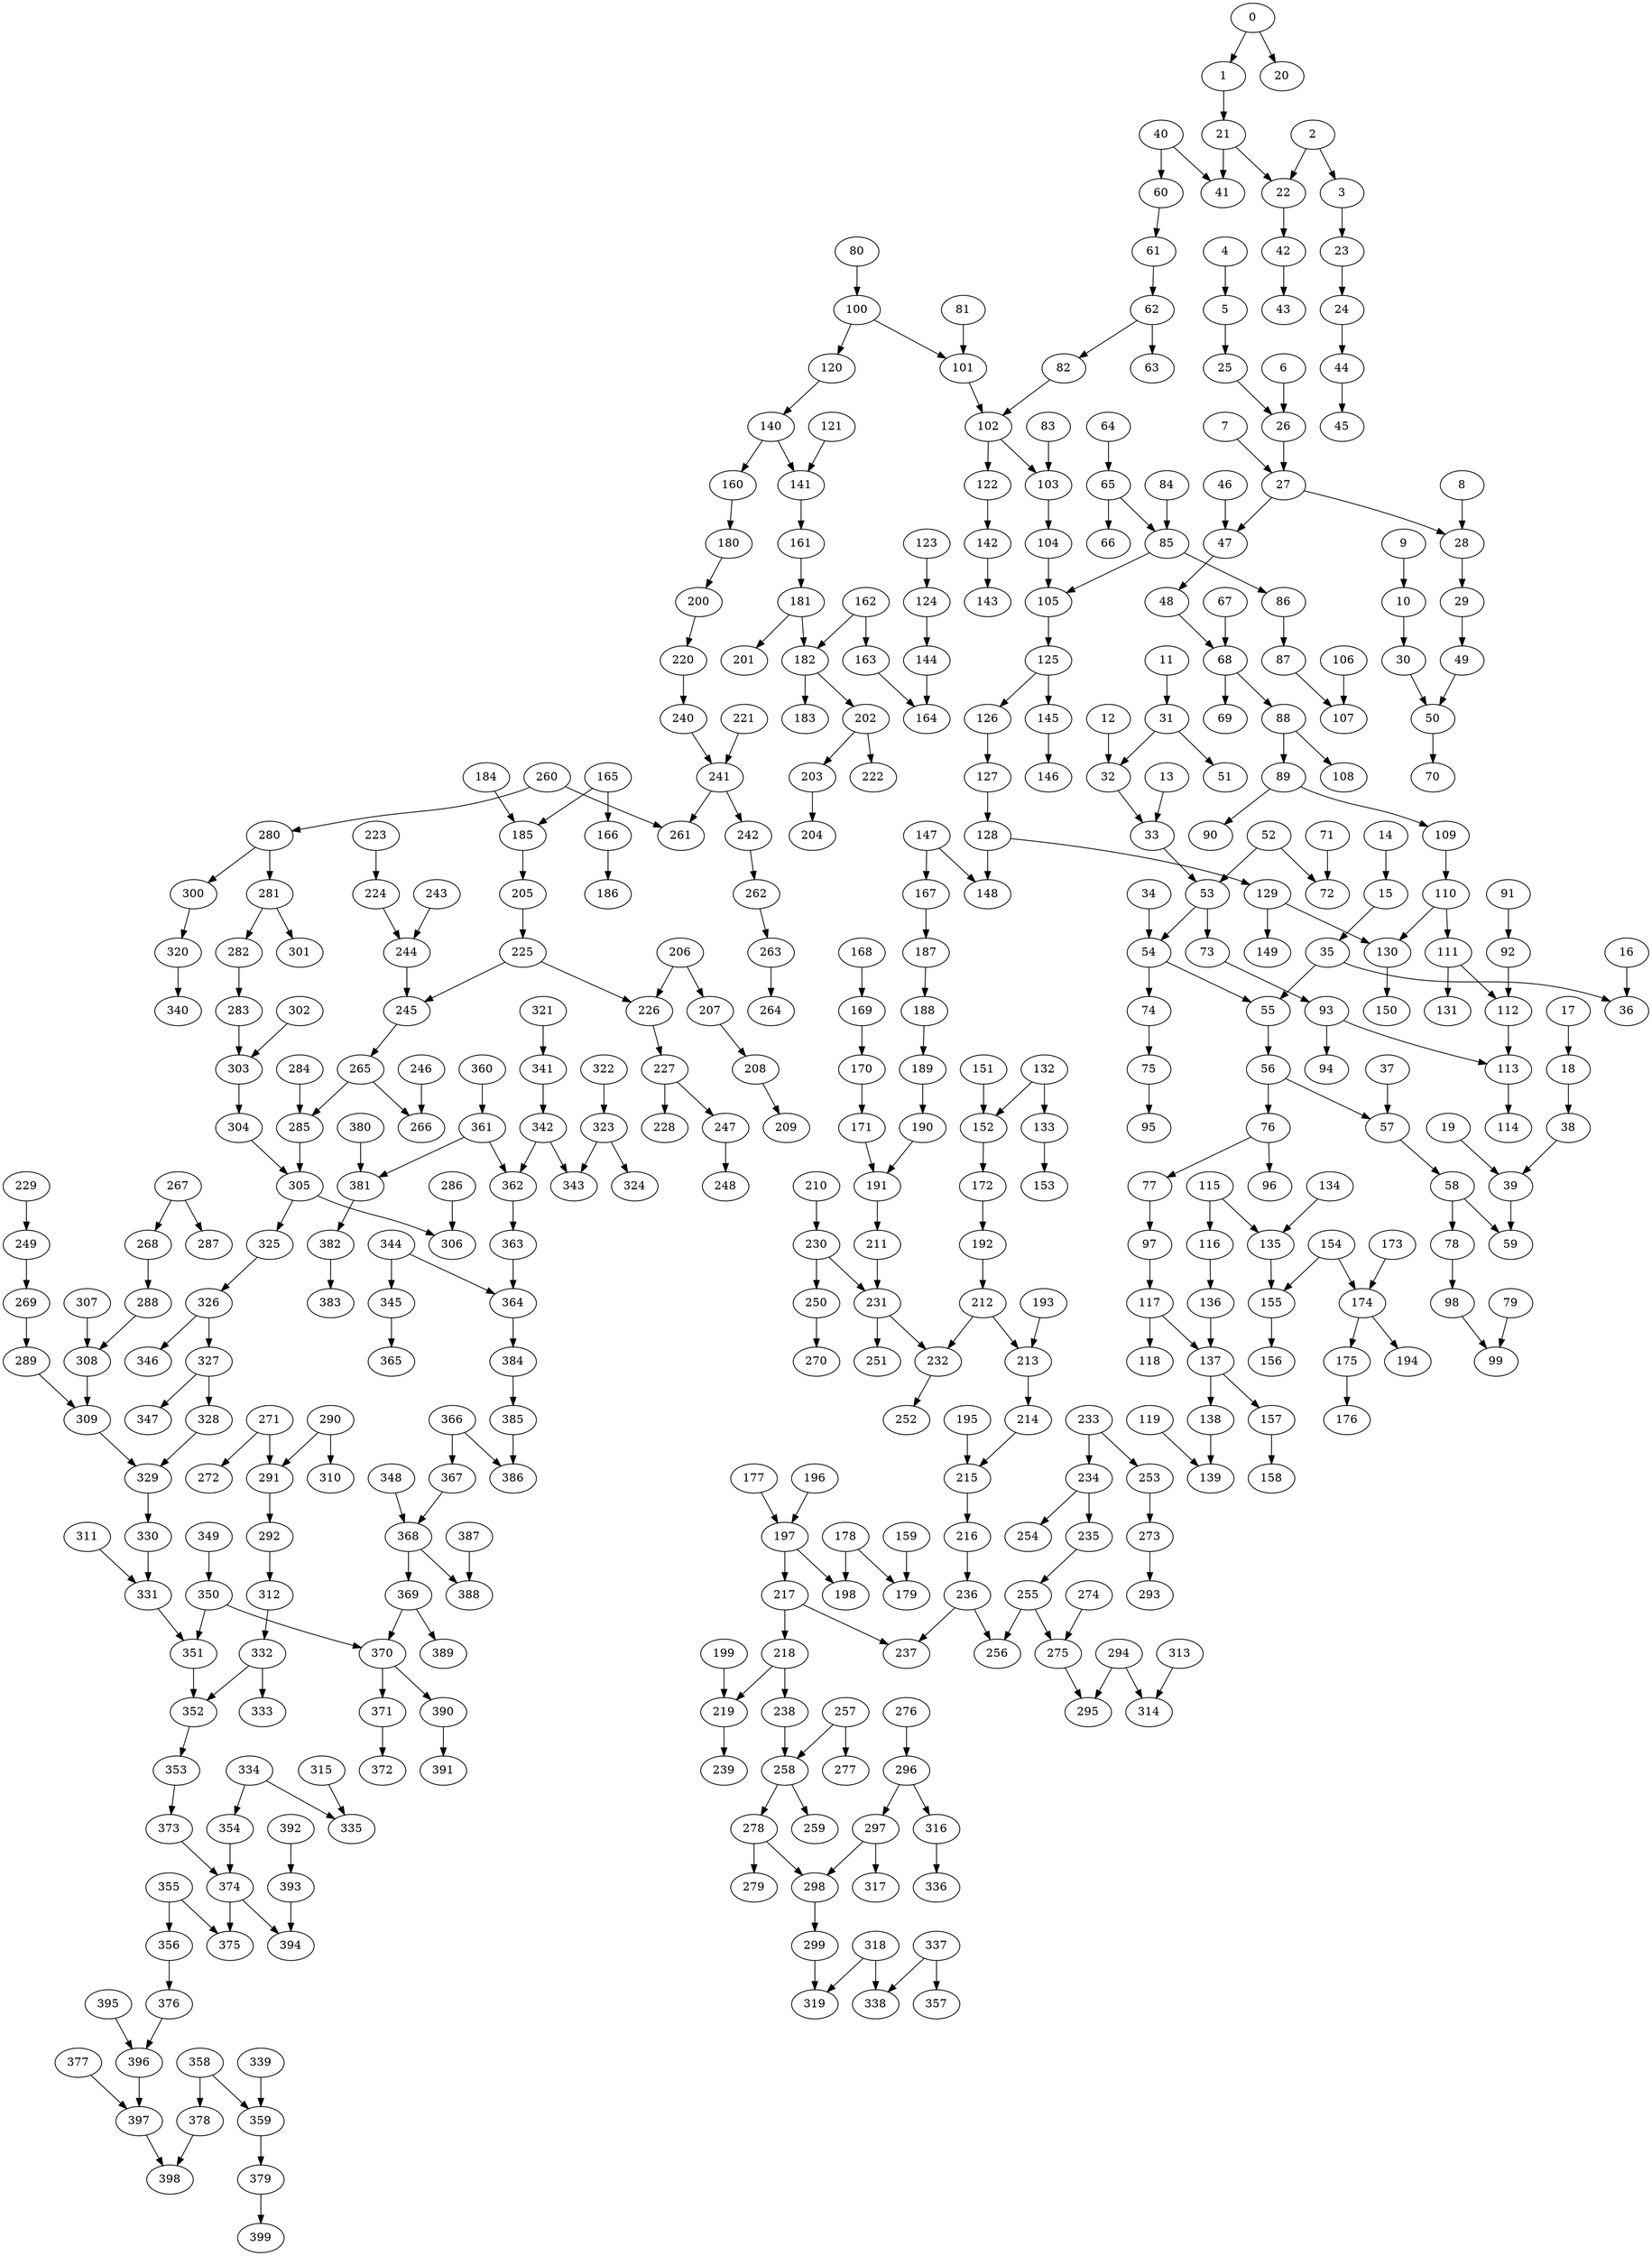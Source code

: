 digraph arbol {280 -> 300[Label=9];
339 -> 359[Label=8];
230 -> 250[Label=8];
44 -> 45[Label=8];
19 -> 39[Label=8];
387 -> 388[Label=7];
378 -> 398[Label=7];
302 -> 303[Label=7];
278 -> 279[Label=7];
230 -> 231[Label=7];
210 -> 230[Label=7];
184 -> 185[Label=7];
64 -> 65[Label=7];
24 -> 44[Label=7];
0 -> 20[Label=7];
392 -> 393[Label=6];
377 -> 397[Label=6];
368 -> 388[Label=6];
345 -> 365[Label=6];
273 -> 293[Label=6];
269 -> 289[Label=6];
193 -> 213[Label=6];
181 -> 201[Label=6];
178 -> 198[Label=6];
130 -> 150[Label=6];
111 -> 112[Label=6];
92 -> 112[Label=6];
79 -> 99[Label=6];
62 -> 63[Label=6];
7 -> 27[Label=6];
384 -> 385[Label=5];
370 -> 371[Label=5];
366 -> 386[Label=5];
361 -> 362[Label=5];
359 -> 379[Label=5];
358 -> 378[Label=5];
355 -> 375[Label=5];
349 -> 350[Label=5];
323 -> 324[Label=5];
313 -> 314[Label=5];
311 -> 331[Label=5];
236 -> 237[Label=5];
233 -> 234[Label=5];
225 -> 226[Label=5];
221 -> 241[Label=5];
215 -> 216[Label=5];
213 -> 214[Label=5];
199 -> 219[Label=5];
192 -> 212[Label=5];
191 -> 211[Label=5];
187 -> 188[Label=5];
180 -> 200[Label=5];
178 -> 179[Label=5];
171 -> 191[Label=5];
168 -> 169[Label=5];
165 -> 185[Label=5];
160 -> 180[Label=5];
155 -> 156[Label=5];
147 -> 167[Label=5];
142 -> 143[Label=5];
140 -> 160[Label=5];
137 -> 157[Label=5];
104 -> 105[Label=5];
93 -> 94[Label=5];
88 -> 108[Label=5];
85 -> 105[Label=5];
83 -> 103[Label=5];
75 -> 95[Label=5];
73 -> 93[Label=5];
71 -> 72[Label=5];
61 -> 62[Label=5];
60 -> 61[Label=5];
58 -> 78[Label=5];
54 -> 55[Label=5];
40 -> 60[Label=5];
34 -> 54[Label=5];
33 -> 53[Label=5];
26 -> 27[Label=5];
21 -> 22[Label=5];
8 -> 28[Label=5];
4 -> 5[Label=5];
2 -> 3[Label=5];
379 -> 399[Label=4];
374 -> 394[Label=4];
374 -> 375[Label=4];
370 -> 390[Label=4];
368 -> 369[Label=4];
361 -> 381[Label=4];
360 -> 361[Label=4];
358 -> 359[Label=4];
356 -> 376[Label=4];
352 -> 353[Label=4];
350 -> 351[Label=4];
348 -> 368[Label=4];
342 -> 362[Label=4];
334 -> 354[Label=4];
331 -> 351[Label=4];
330 -> 331[Label=4];
327 -> 347[Label=4];
326 -> 346[Label=4];
326 -> 327[Label=4];
321 -> 341[Label=4];
307 -> 308[Label=4];
305 -> 325[Label=4];
300 -> 320[Label=4];
291 -> 292[Label=4];
284 -> 285[Label=4];
283 -> 303[Label=4];
274 -> 275[Label=4];
271 -> 291[Label=4];
268 -> 288[Label=4];
262 -> 263[Label=4];
250 -> 270[Label=4];
243 -> 244[Label=4];
240 -> 241[Label=4];
223 -> 224[Label=4];
212 -> 232[Label=4];
203 -> 204[Label=4];
200 -> 220[Label=4];
196 -> 197[Label=4];
195 -> 215[Label=4];
188 -> 189[Label=4];
181 -> 182[Label=4];
173 -> 174[Label=4];
172 -> 192[Label=4];
167 -> 187[Label=4];
165 -> 166[Label=4];
162 -> 182[Label=4];
157 -> 158[Label=4];
154 -> 174[Label=4];
135 -> 155[Label=4];
132 -> 133[Label=4];
126 -> 127[Label=4];
125 -> 145[Label=4];
124 -> 144[Label=4];
121 -> 141[Label=4];
120 -> 140[Label=4];
119 -> 139[Label=4];
101 -> 102[Label=4];
100 -> 101[Label=4];
98 -> 99[Label=4];
93 -> 113[Label=4];
80 -> 100[Label=4];
65 -> 85[Label=4];
53 -> 54[Label=4];
50 -> 70[Label=4];
42 -> 43[Label=4];
35 -> 36[Label=4];
31 -> 51[Label=4];
25 -> 26[Label=4];
23 -> 24[Label=4];
14 -> 15[Label=4];
12 -> 32[Label=4];
11 -> 31[Label=4];
1 -> 21[Label=4];
382 -> 383[Label=3];
376 -> 396[Label=3];
371 -> 372[Label=3];
369 -> 389[Label=3];
367 -> 368[Label=3];
351 -> 352[Label=3];
344 -> 364[Label=3];
329 -> 330[Label=3];
328 -> 329[Label=3];
327 -> 328[Label=3];
325 -> 326[Label=3];
322 -> 323[Label=3];
320 -> 340[Label=3];
316 -> 336[Label=3];
312 -> 332[Label=3];
308 -> 309[Label=3];
305 -> 306[Label=3];
304 -> 305[Label=3];
299 -> 319[Label=3];
297 -> 317[Label=3];
296 -> 316[Label=3];
296 -> 297[Label=3];
289 -> 309[Label=3];
281 -> 301[Label=3];
278 -> 298[Label=3];
267 -> 268[Label=3];
260 -> 280[Label=3];
260 -> 261[Label=3];
255 -> 275[Label=3];
255 -> 256[Label=3];
253 -> 273[Label=3];
249 -> 269[Label=3];
244 -> 245[Label=3];
235 -> 255[Label=3];
234 -> 235[Label=3];
227 -> 228[Label=3];
225 -> 245[Label=3];
218 -> 238[Label=3];
217 -> 218[Label=3];
216 -> 236[Label=3];
212 -> 213[Label=3];
208 -> 209[Label=3];
197 -> 198[Label=3];
189 -> 190[Label=3];
174 -> 175[Label=3];
170 -> 171[Label=3];
169 -> 170[Label=3];
162 -> 163[Label=3];
161 -> 181[Label=3];
151 -> 152[Label=3];
144 -> 164[Label=3];
140 -> 141[Label=3];
138 -> 139[Label=3];
136 -> 137[Label=3];
132 -> 152[Label=3];
128 -> 148[Label=3];
125 -> 126[Label=3];
123 -> 124[Label=3];
117 -> 118[Label=3];
116 -> 136[Label=3];
109 -> 110[Label=3];
102 -> 122[Label=3];
89 -> 109[Label=3];
89 -> 90[Label=3];
87 -> 107[Label=3];
82 -> 102[Label=3];
78 -> 98[Label=3];
76 -> 96[Label=3];
74 -> 75[Label=3];
68 -> 69[Label=3];
57 -> 58[Label=3];
56 -> 76[Label=3];
52 -> 53[Label=3];
49 -> 50[Label=3];
48 -> 68[Label=3];
40 -> 41[Label=3];
39 -> 59[Label=3];
38 -> 39[Label=3];
31 -> 32[Label=3];
28 -> 29[Label=3];
18 -> 38[Label=3];
17 -> 18[Label=3];
13 -> 33[Label=3];
9 -> 10[Label=3];
6 -> 26[Label=3];
2 -> 22[Label=3];
395 -> 396[Label=2];
393 -> 394[Label=2];
390 -> 391[Label=2];
381 -> 382[Label=2];
380 -> 381[Label=2];
373 -> 374[Label=2];
369 -> 370[Label=2];
364 -> 384[Label=2];
362 -> 363[Label=2];
337 -> 338[Label=2];
334 -> 335[Label=2];
318 -> 319[Label=2];
315 -> 335[Label=2];
303 -> 304[Label=2];
298 -> 299[Label=2];
294 -> 295[Label=2];
292 -> 312[Label=2];
281 -> 282[Label=2];
280 -> 281[Label=2];
276 -> 296[Label=2];
267 -> 287[Label=2];
265 -> 285[Label=2];
257 -> 277[Label=2];
245 -> 265[Label=2];
242 -> 262[Label=2];
241 -> 261[Label=2];
238 -> 258[Label=2];
231 -> 251[Label=2];
218 -> 219[Label=2];
211 -> 231[Label=2];
207 -> 208[Label=2];
206 -> 226[Label=2];
206 -> 207[Label=2];
202 -> 222[Label=2];
185 -> 205[Label=2];
177 -> 197[Label=2];
175 -> 176[Label=2];
174 -> 194[Label=2];
166 -> 186[Label=2];
163 -> 164[Label=2];
159 -> 179[Label=2];
154 -> 155[Label=2];
152 -> 172[Label=2];
147 -> 148[Label=2];
134 -> 135[Label=2];
133 -> 153[Label=2];
129 -> 130[Label=2];
117 -> 137[Label=2];
115 -> 135[Label=2];
115 -> 116[Label=2];
113 -> 114[Label=2];
110 -> 111[Label=2];
106 -> 107[Label=2];
105 -> 125[Label=2];
103 -> 104[Label=2];
102 -> 103[Label=2];
84 -> 85[Label=2];
81 -> 101[Label=2];
77 -> 97[Label=2];
68 -> 88[Label=2];
58 -> 59[Label=2];
56 -> 57[Label=2];
52 -> 72[Label=2];
47 -> 48[Label=2];
46 -> 47[Label=2];
37 -> 57[Label=2];
29 -> 49[Label=2];
22 -> 42[Label=2];
10 -> 30[Label=2];
3 -> 23[Label=2];
0 -> 1[Label=2];
397 -> 398[Label=1];
396 -> 397[Label=1];
385 -> 386[Label=1];
366 -> 367[Label=1];
363 -> 364[Label=1];
355 -> 356[Label=1];
354 -> 374[Label=1];
353 -> 373[Label=1];
350 -> 370[Label=1];
344 -> 345[Label=1];
342 -> 343[Label=1];
341 -> 342[Label=1];
337 -> 357[Label=1];
332 -> 352[Label=1];
332 -> 333[Label=1];
323 -> 343[Label=1];
318 -> 338[Label=1];
309 -> 329[Label=1];
297 -> 298[Label=1];
294 -> 314[Label=1];
290 -> 310[Label=1];
290 -> 291[Label=1];
288 -> 308[Label=1];
286 -> 306[Label=1];
285 -> 305[Label=1];
282 -> 283[Label=1];
275 -> 295[Label=1];
271 -> 272[Label=1];
265 -> 266[Label=1];
263 -> 264[Label=1];
258 -> 278[Label=1];
258 -> 259[Label=1];
257 -> 258[Label=1];
247 -> 248[Label=1];
246 -> 266[Label=1];
241 -> 242[Label=1];
236 -> 256[Label=1];
234 -> 254[Label=1];
233 -> 253[Label=1];
232 -> 252[Label=1];
231 -> 232[Label=1];
229 -> 249[Label=1];
227 -> 247[Label=1];
226 -> 227[Label=1];
224 -> 244[Label=1];
220 -> 240[Label=1];
219 -> 239[Label=1];
217 -> 237[Label=1];
214 -> 215[Label=1];
205 -> 225[Label=1];
202 -> 203[Label=1];
197 -> 217[Label=1];
190 -> 191[Label=1];
182 -> 202[Label=1];
182 -> 183[Label=1];
145 -> 146[Label=1];
141 -> 161[Label=1];
137 -> 138[Label=1];
129 -> 149[Label=1];
128 -> 129[Label=1];
127 -> 128[Label=1];
122 -> 142[Label=1];
112 -> 113[Label=1];
111 -> 131[Label=1];
110 -> 130[Label=1];
100 -> 120[Label=1];
97 -> 117[Label=1];
91 -> 92[Label=1];
88 -> 89[Label=1];
86 -> 87[Label=1];
85 -> 86[Label=1];
76 -> 77[Label=1];
67 -> 68[Label=1];
65 -> 66[Label=1];
62 -> 82[Label=1];
55 -> 56[Label=1];
54 -> 74[Label=1];
53 -> 73[Label=1];
35 -> 55[Label=1];
32 -> 33[Label=1];
30 -> 50[Label=1];
27 -> 47[Label=1];
27 -> 28[Label=1];
21 -> 41[Label=1];
16 -> 36[Label=1];
15 -> 35[Label=1];
5 -> 25[Label=1];
}